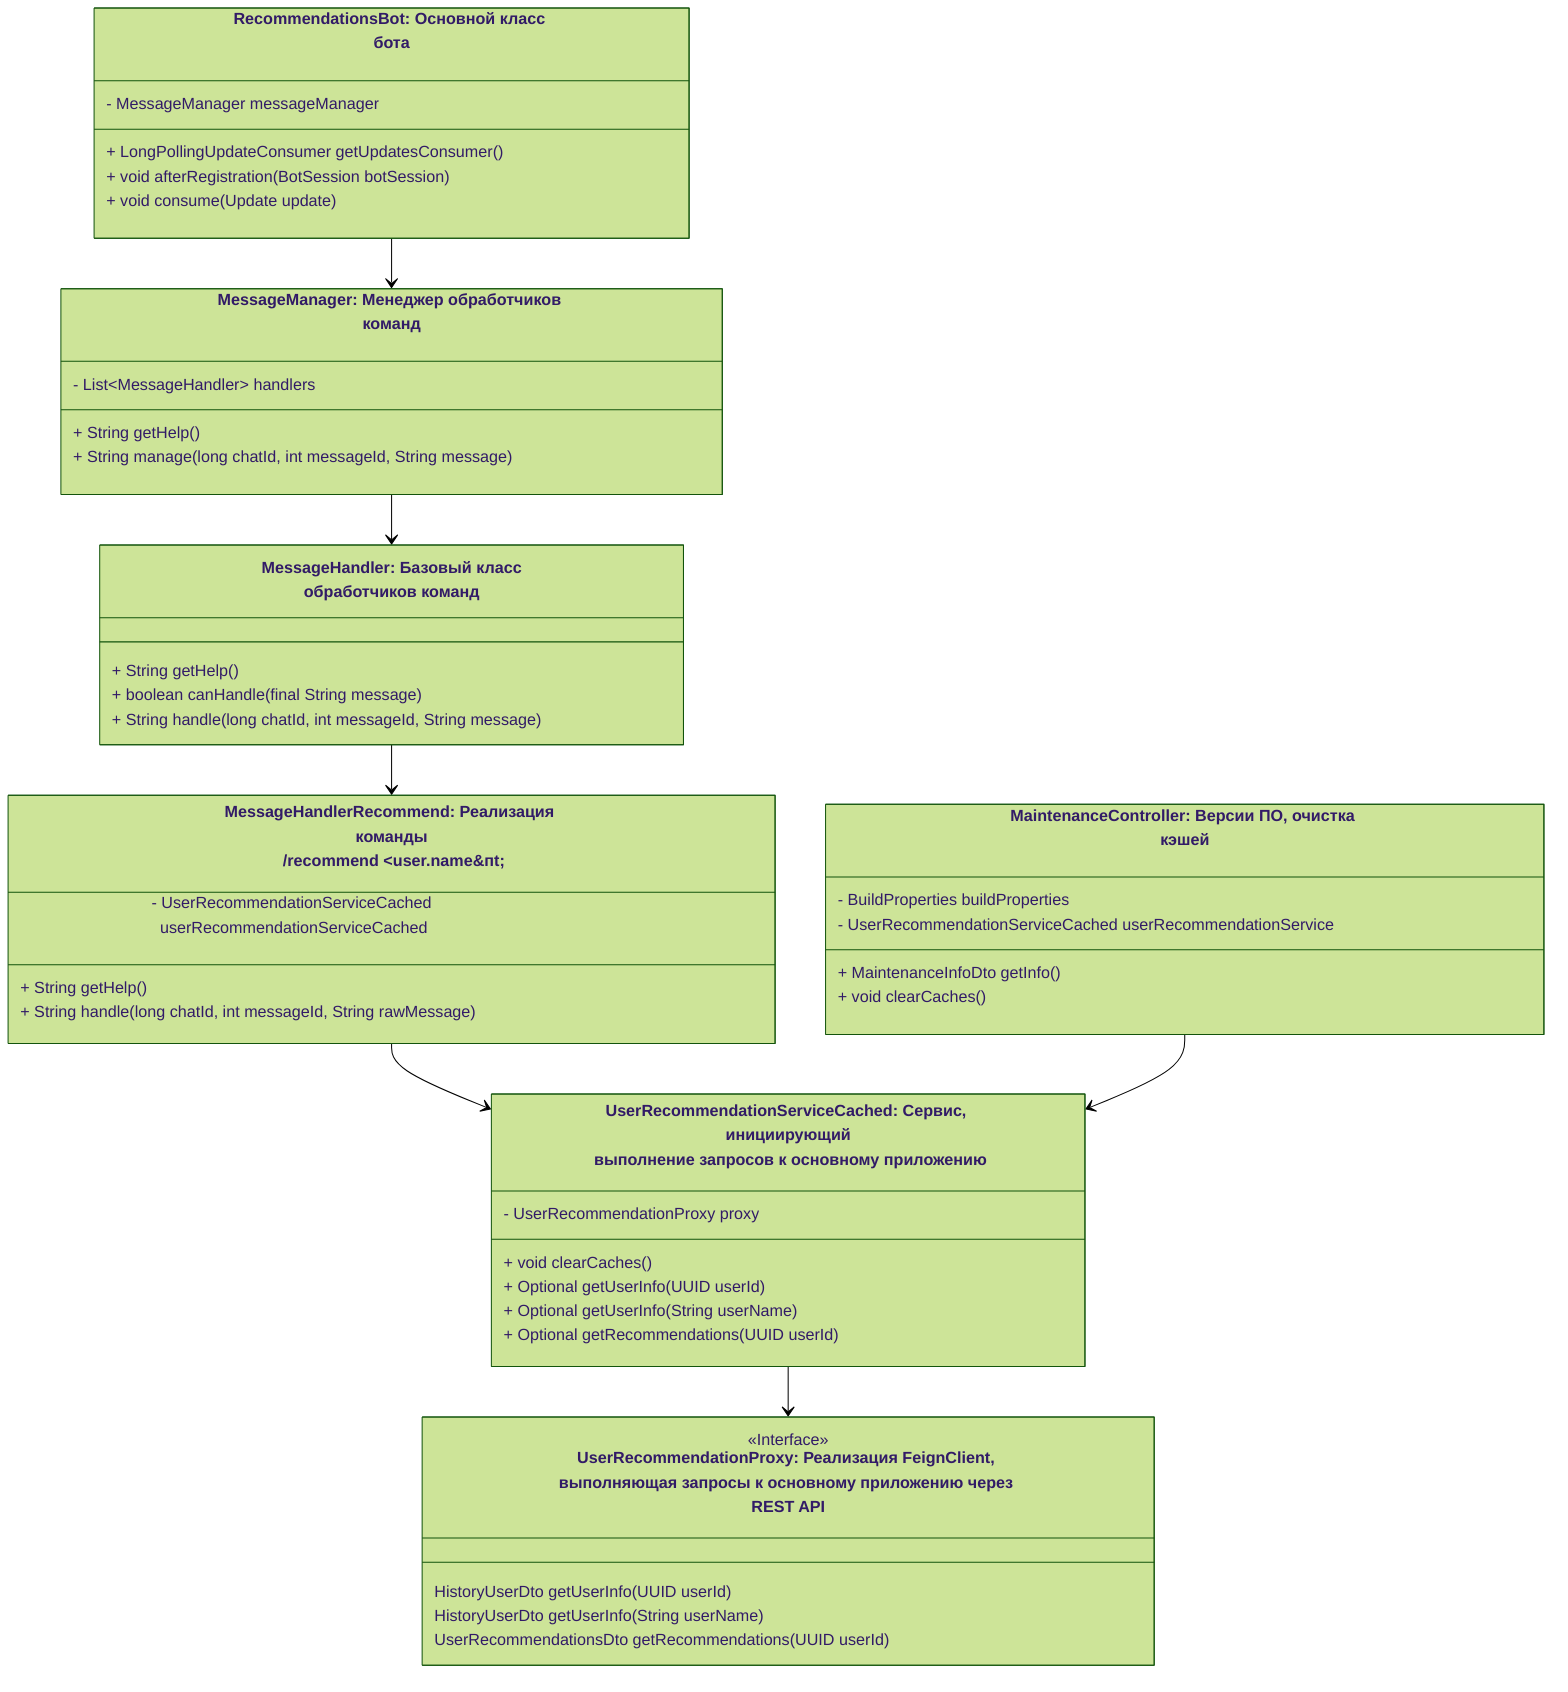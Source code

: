 %% Диаграмма основных классов приложения tk-recommendations-bot\n в разрезе основного направления от Telegram-бота\n вниз по иерархии
%%{init: {'theme': 'forest'}}%%

classDiagram

%% ======= Уровень бота =======

class RecommendationsBot {
  - MessageManager messageManager

  + LongPollingUpdateConsumer getUpdatesConsumer()
  + void afterRegistration(BotSession botSession)

  + void consume(Update update)
}
class RecommendationsBot["RecommendationsBot: Основной класс бота"]

class MessageManager {

  - List&lt;MessageHandler&gt; handlers

  + String getHelp()
  + String manage(long chatId, int messageId, String message)
}
class MessageManager["MessageManager: Менеджер обработчиков команд"]

class MessageHandler {

  + String getHelp()
  + boolean canHandle(final String message)

  + String handle(long chatId, int messageId, String message)
}
class MessageHandler ["MessageHandler: Базовый класс<br> обработчиков команд"]

class MessageHandlerRecommend {

  - UserRecommendationServiceCached userRecommendationServiceCached

  + String getHelp()
  + String handle(long chatId, int messageId, String rawMessage)
}
class MessageHandlerRecommend ["MessageHandlerRecommend: Реализация команды<br> /recommend &lt;user.name&пt;"]

%% ======= Уровень сервисов =======

class UserRecommendationServiceCached {

  - UserRecommendationProxy proxy

  + void clearCaches()

  + Optional<HistoryUserDto> getUserInfo(UUID userId)
  + Optional<HistoryUserDto> getUserInfo(String userName)

  + Optional<UserRecommendationsDto> getRecommendations(UUID userId)
}
class UserRecommendationServiceCached ["UserRecommendationServiceCached: Сервис, инициирующий<br> выполнение запросов к основному приложению"]

class UserRecommendationProxy {

  <<Interface>>

    HistoryUserDto getUserInfo(UUID userId)
    HistoryUserDto getUserInfo(String userName)

    UserRecommendationsDto getRecommendations(UUID userId)
}
class UserRecommendationProxy ["UserRecommendationProxy: Реализация FeignClient, <br>выполняющая запросы к основному приложению через REST API"]

%% ======= Вспомогательный уровень =======

%% Обслуживание
class MaintenanceController {

    - BuildProperties buildProperties
    - UserRecommendationServiceCached userRecommendationService

    + MaintenanceInfoDto getInfo()
    + void clearCaches()
}
class MaintenanceController ["MaintenanceController: Версии ПО, очистка кэшей"]

%% = = = = = = = Связи = = = = = = =

RecommendationsBot --> MessageManager
MessageManager --> MessageHandler
MessageHandler --> MessageHandlerRecommend
MessageHandlerRecommend --> UserRecommendationServiceCached
UserRecommendationServiceCached --> UserRecommendationProxy

MaintenanceController --> UserRecommendationServiceCached